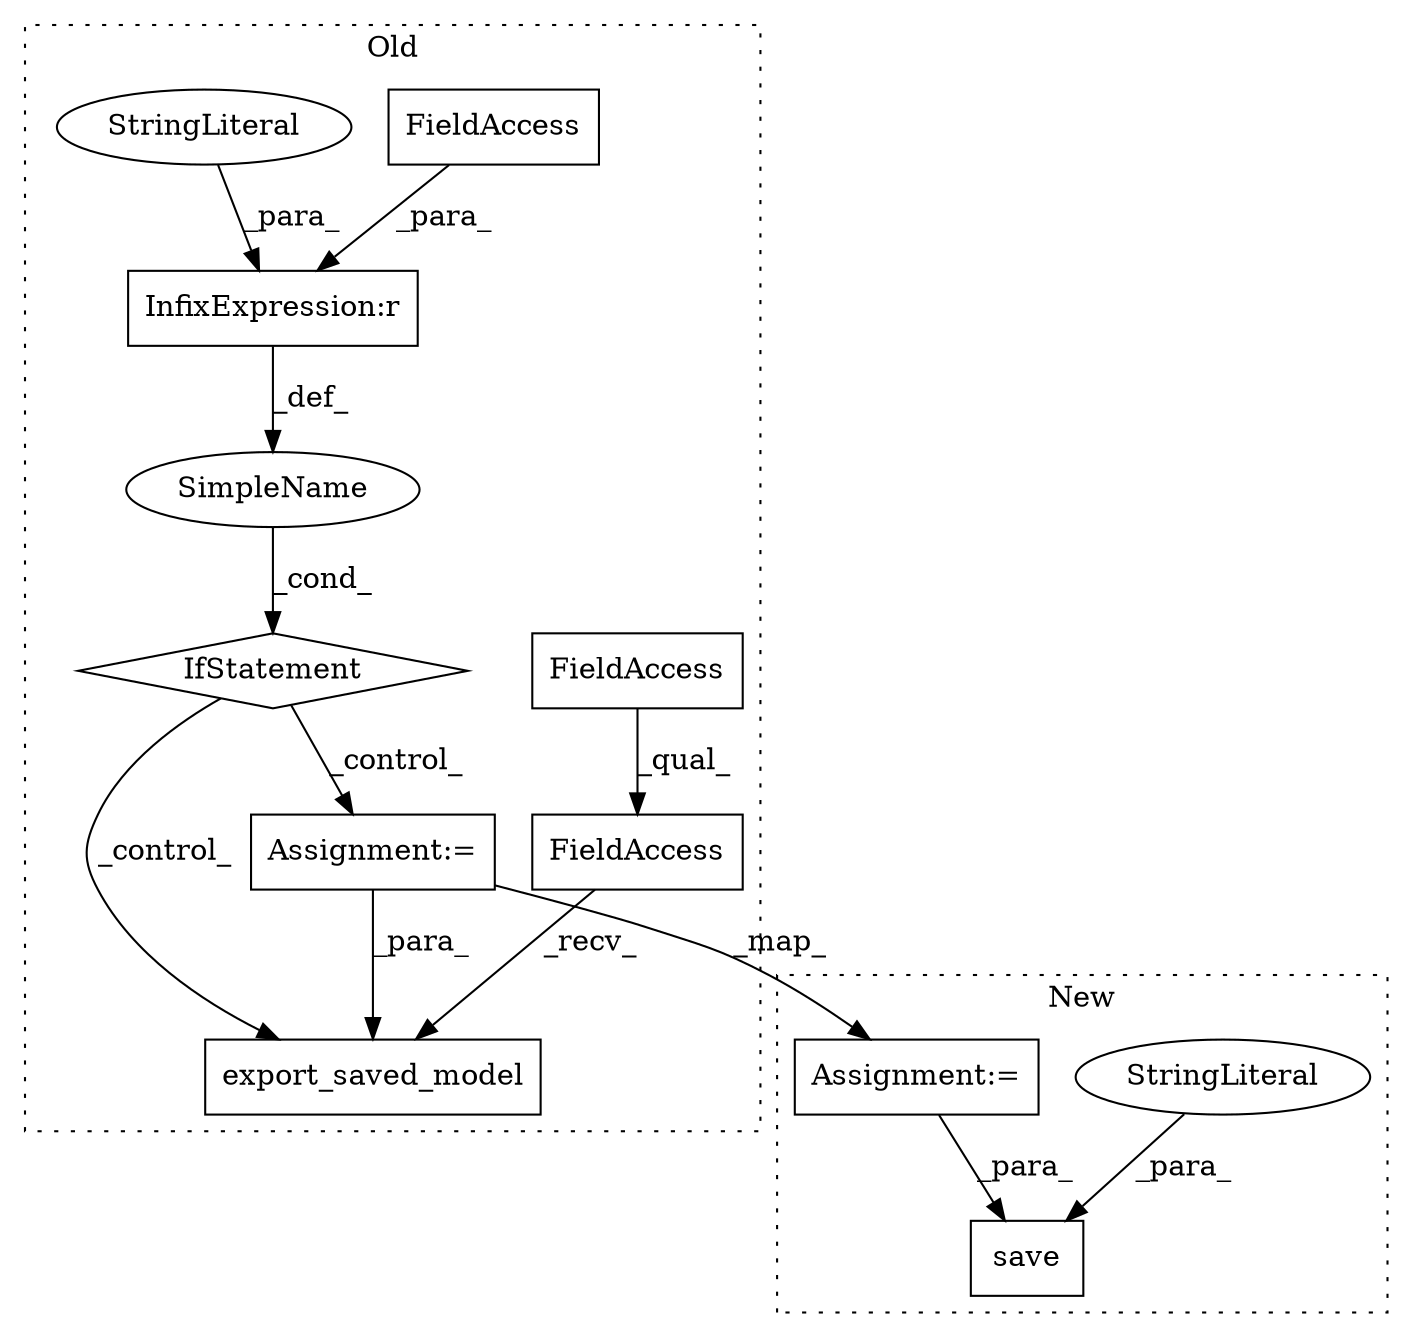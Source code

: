 digraph G {
subgraph cluster0 {
1 [label="export_saved_model" a="32" s="2564,2612" l="19,1" shape="box"];
4 [label="FieldAccess" a="22" s="2542" l="21" shape="box"];
5 [label="FieldAccess" a="22" s="2542" l="8" shape="box"];
6 [label="SimpleName" a="42" s="" l="" shape="ellipse"];
7 [label="Assignment:=" a="7" s="2479" l="1" shape="box"];
9 [label="InfixExpression:r" a="27" s="2448" l="4" shape="box"];
10 [label="FieldAccess" a="22" s="2436" l="12" shape="box"];
11 [label="IfStatement" a="25" s="2432,2459" l="4,2" shape="diamond"];
12 [label="StringLiteral" a="45" s="2452" l="7" shape="ellipse"];
label = "Old";
style="dotted";
}
subgraph cluster1 {
2 [label="save" a="32" s="2509,2529" l="5,1" shape="box"];
3 [label="StringLiteral" a="45" s="2525" l="4" shape="ellipse"];
8 [label="Assignment:=" a="7" s="2429" l="1" shape="box"];
label = "New";
style="dotted";
}
3 -> 2 [label="_para_"];
4 -> 1 [label="_recv_"];
5 -> 4 [label="_qual_"];
6 -> 11 [label="_cond_"];
7 -> 1 [label="_para_"];
7 -> 8 [label="_map_"];
8 -> 2 [label="_para_"];
9 -> 6 [label="_def_"];
10 -> 9 [label="_para_"];
11 -> 1 [label="_control_"];
11 -> 7 [label="_control_"];
12 -> 9 [label="_para_"];
}